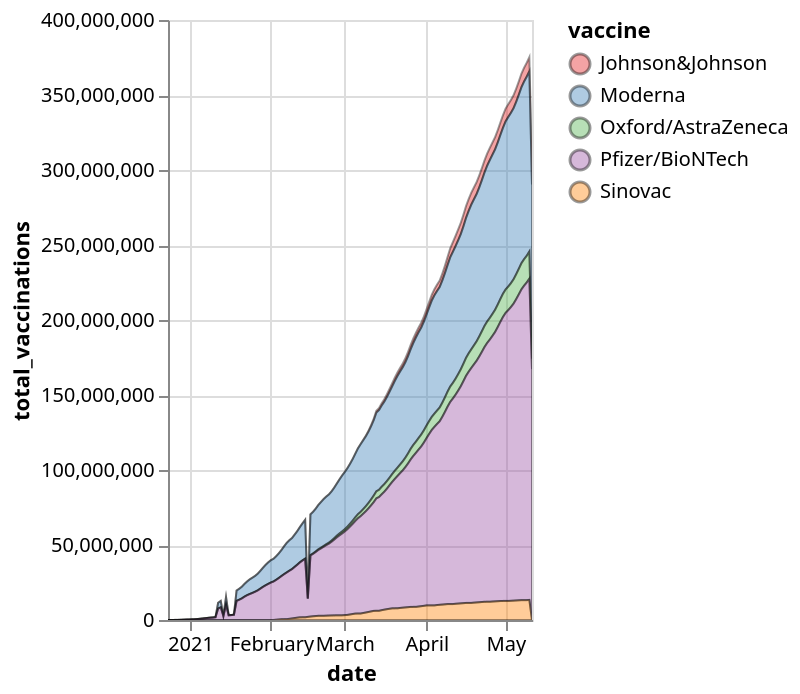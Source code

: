 {"config": {"view": {"continuousWidth": 400, "continuousHeight": 300}}, "data": {"name": "data-5a3a4e03b3c59451bc8471b438a69972"}, "mark": {"type": "area", "opacity": 0.4, "stroke": "black"}, "encoding": {"color": {"type": "nominal", "field": "vaccine", "scale": {"scheme": "set1"}}, "tooltip": {"type": "nominal", "field": "vaccine"}, "x": {"type": "temporal", "field": "date"}, "y": {"type": "quantitative", "field": "total_vaccinations"}}, "selection": {"selector003": {"type": "interval", "bind": "scales", "encodings": ["x", "y"]}}, "width": "container", "$schema": "https://vega.github.io/schema/vega-lite/v4.8.1.json", "datasets": {"data-5a3a4e03b3c59451bc8471b438a69972": [{"vaccine": "Johnson&Johnson", "date": "2020-12-27T00:00:00", "total_vaccinations": 0}, {"vaccine": "Johnson&Johnson", "date": "2020-12-28T00:00:00", "total_vaccinations": 0}, {"vaccine": "Johnson&Johnson", "date": "2020-12-29T00:00:00", "total_vaccinations": 0}, {"vaccine": "Johnson&Johnson", "date": "2020-12-30T00:00:00", "total_vaccinations": 0}, {"vaccine": "Johnson&Johnson", "date": "2020-12-31T00:00:00", "total_vaccinations": 0}, {"vaccine": "Johnson&Johnson", "date": "2021-01-01T00:00:00", "total_vaccinations": 0}, {"vaccine": "Johnson&Johnson", "date": "2021-01-02T00:00:00", "total_vaccinations": 0}, {"vaccine": "Johnson&Johnson", "date": "2021-01-03T00:00:00", "total_vaccinations": 0}, {"vaccine": "Johnson&Johnson", "date": "2021-01-04T00:00:00", "total_vaccinations": 0}, {"vaccine": "Johnson&Johnson", "date": "2021-01-05T00:00:00", "total_vaccinations": 0}, {"vaccine": "Johnson&Johnson", "date": "2021-01-06T00:00:00", "total_vaccinations": 0}, {"vaccine": "Johnson&Johnson", "date": "2021-01-07T00:00:00", "total_vaccinations": 0}, {"vaccine": "Johnson&Johnson", "date": "2021-01-08T00:00:00", "total_vaccinations": 0}, {"vaccine": "Johnson&Johnson", "date": "2021-01-09T00:00:00", "total_vaccinations": 0}, {"vaccine": "Johnson&Johnson", "date": "2021-01-10T00:00:00", "total_vaccinations": 0}, {"vaccine": "Johnson&Johnson", "date": "2021-01-11T00:00:00", "total_vaccinations": 0}, {"vaccine": "Johnson&Johnson", "date": "2021-01-12T00:00:00", "total_vaccinations": 0}, {"vaccine": "Johnson&Johnson", "date": "2021-01-13T00:00:00", "total_vaccinations": 0}, {"vaccine": "Johnson&Johnson", "date": "2021-01-14T00:00:00", "total_vaccinations": 0}, {"vaccine": "Johnson&Johnson", "date": "2021-01-15T00:00:00", "total_vaccinations": 0}, {"vaccine": "Johnson&Johnson", "date": "2021-01-16T00:00:00", "total_vaccinations": 0}, {"vaccine": "Johnson&Johnson", "date": "2021-01-17T00:00:00", "total_vaccinations": 0}, {"vaccine": "Johnson&Johnson", "date": "2021-01-18T00:00:00", "total_vaccinations": 0}, {"vaccine": "Johnson&Johnson", "date": "2021-01-19T00:00:00", "total_vaccinations": 0}, {"vaccine": "Johnson&Johnson", "date": "2021-01-20T00:00:00", "total_vaccinations": 0}, {"vaccine": "Johnson&Johnson", "date": "2021-01-21T00:00:00", "total_vaccinations": 0}, {"vaccine": "Johnson&Johnson", "date": "2021-01-22T00:00:00", "total_vaccinations": 0}, {"vaccine": "Johnson&Johnson", "date": "2021-01-23T00:00:00", "total_vaccinations": 0}, {"vaccine": "Johnson&Johnson", "date": "2021-01-24T00:00:00", "total_vaccinations": 0}, {"vaccine": "Johnson&Johnson", "date": "2021-01-25T00:00:00", "total_vaccinations": 0}, {"vaccine": "Johnson&Johnson", "date": "2021-01-26T00:00:00", "total_vaccinations": 0}, {"vaccine": "Johnson&Johnson", "date": "2021-01-27T00:00:00", "total_vaccinations": 0}, {"vaccine": "Johnson&Johnson", "date": "2021-01-28T00:00:00", "total_vaccinations": 0}, {"vaccine": "Johnson&Johnson", "date": "2021-01-29T00:00:00", "total_vaccinations": 0}, {"vaccine": "Johnson&Johnson", "date": "2021-01-30T00:00:00", "total_vaccinations": 0}, {"vaccine": "Johnson&Johnson", "date": "2021-01-31T00:00:00", "total_vaccinations": 0}, {"vaccine": "Johnson&Johnson", "date": "2021-02-01T00:00:00", "total_vaccinations": 0}, {"vaccine": "Johnson&Johnson", "date": "2021-02-02T00:00:00", "total_vaccinations": 0}, {"vaccine": "Johnson&Johnson", "date": "2021-02-03T00:00:00", "total_vaccinations": 0}, {"vaccine": "Johnson&Johnson", "date": "2021-02-04T00:00:00", "total_vaccinations": 0}, {"vaccine": "Johnson&Johnson", "date": "2021-02-05T00:00:00", "total_vaccinations": 0}, {"vaccine": "Johnson&Johnson", "date": "2021-02-06T00:00:00", "total_vaccinations": 0}, {"vaccine": "Johnson&Johnson", "date": "2021-02-07T00:00:00", "total_vaccinations": 0}, {"vaccine": "Johnson&Johnson", "date": "2021-02-08T00:00:00", "total_vaccinations": 0}, {"vaccine": "Johnson&Johnson", "date": "2021-02-09T00:00:00", "total_vaccinations": 0}, {"vaccine": "Johnson&Johnson", "date": "2021-02-10T00:00:00", "total_vaccinations": 0}, {"vaccine": "Johnson&Johnson", "date": "2021-02-11T00:00:00", "total_vaccinations": 0}, {"vaccine": "Johnson&Johnson", "date": "2021-02-12T00:00:00", "total_vaccinations": 0}, {"vaccine": "Johnson&Johnson", "date": "2021-02-13T00:00:00", "total_vaccinations": 0}, {"vaccine": "Johnson&Johnson", "date": "2021-02-14T00:00:00", "total_vaccinations": 0}, {"vaccine": "Johnson&Johnson", "date": "2021-02-15T00:00:00", "total_vaccinations": 0}, {"vaccine": "Johnson&Johnson", "date": "2021-02-16T00:00:00", "total_vaccinations": 0}, {"vaccine": "Johnson&Johnson", "date": "2021-02-17T00:00:00", "total_vaccinations": 0}, {"vaccine": "Johnson&Johnson", "date": "2021-02-18T00:00:00", "total_vaccinations": 0}, {"vaccine": "Johnson&Johnson", "date": "2021-02-19T00:00:00", "total_vaccinations": 0}, {"vaccine": "Johnson&Johnson", "date": "2021-02-20T00:00:00", "total_vaccinations": 0}, {"vaccine": "Johnson&Johnson", "date": "2021-02-21T00:00:00", "total_vaccinations": 0}, {"vaccine": "Johnson&Johnson", "date": "2021-02-22T00:00:00", "total_vaccinations": 0}, {"vaccine": "Johnson&Johnson", "date": "2021-02-23T00:00:00", "total_vaccinations": 0}, {"vaccine": "Johnson&Johnson", "date": "2021-02-24T00:00:00", "total_vaccinations": 0}, {"vaccine": "Johnson&Johnson", "date": "2021-02-25T00:00:00", "total_vaccinations": 0}, {"vaccine": "Johnson&Johnson", "date": "2021-02-26T00:00:00", "total_vaccinations": 0}, {"vaccine": "Johnson&Johnson", "date": "2021-02-27T00:00:00", "total_vaccinations": 0}, {"vaccine": "Johnson&Johnson", "date": "2021-02-28T00:00:00", "total_vaccinations": 0}, {"vaccine": "Johnson&Johnson", "date": "2021-03-01T00:00:00", "total_vaccinations": 0}, {"vaccine": "Johnson&Johnson", "date": "2021-03-02T00:00:00", "total_vaccinations": 0}, {"vaccine": "Johnson&Johnson", "date": "2021-03-03T00:00:00", "total_vaccinations": 0}, {"vaccine": "Johnson&Johnson", "date": "2021-03-04T00:00:00", "total_vaccinations": 0}, {"vaccine": "Johnson&Johnson", "date": "2021-03-05T00:00:00", "total_vaccinations": 0}, {"vaccine": "Johnson&Johnson", "date": "2021-03-06T00:00:00", "total_vaccinations": 0}, {"vaccine": "Johnson&Johnson", "date": "2021-03-07T00:00:00", "total_vaccinations": 0}, {"vaccine": "Johnson&Johnson", "date": "2021-03-08T00:00:00", "total_vaccinations": 208590}, {"vaccine": "Johnson&Johnson", "date": "2021-03-09T00:00:00", "total_vaccinations": 308181}, {"vaccine": "Johnson&Johnson", "date": "2021-03-10T00:00:00", "total_vaccinations": 458911}, {"vaccine": "Johnson&Johnson", "date": "2021-03-11T00:00:00", "total_vaccinations": 638469}, {"vaccine": "Johnson&Johnson", "date": "2021-03-12T00:00:00", "total_vaccinations": 873726}, {"vaccine": "Johnson&Johnson", "date": "2021-03-13T00:00:00", "total_vaccinations": 1189207}, {"vaccine": "Johnson&Johnson", "date": "2021-03-14T00:00:00", "total_vaccinations": 1273958}, {"vaccine": "Johnson&Johnson", "date": "2021-03-15T00:00:00", "total_vaccinations": 1428465}, {"vaccine": "Johnson&Johnson", "date": "2021-03-16T00:00:00", "total_vaccinations": 1569675}, {"vaccine": "Johnson&Johnson", "date": "2021-03-17T00:00:00", "total_vaccinations": 1766131}, {"vaccine": "Johnson&Johnson", "date": "2021-03-18T00:00:00", "total_vaccinations": 1911052}, {"vaccine": "Johnson&Johnson", "date": "2021-03-19T00:00:00", "total_vaccinations": 2025349}, {"vaccine": "Johnson&Johnson", "date": "2021-03-20T00:00:00", "total_vaccinations": 2163681}, {"vaccine": "Johnson&Johnson", "date": "2021-03-21T00:00:00", "total_vaccinations": 2298614}, {"vaccine": "Johnson&Johnson", "date": "2021-03-22T00:00:00", "total_vaccinations": 2406337}, {"vaccine": "Johnson&Johnson", "date": "2021-03-23T00:00:00", "total_vaccinations": 2489153}, {"vaccine": "Johnson&Johnson", "date": "2021-03-24T00:00:00", "total_vaccinations": 2622182}, {"vaccine": "Johnson&Johnson", "date": "2021-03-25T00:00:00", "total_vaccinations": 2734367}, {"vaccine": "Johnson&Johnson", "date": "2021-03-26T00:00:00", "total_vaccinations": 2863246}, {"vaccine": "Johnson&Johnson", "date": "2021-03-27T00:00:00", "total_vaccinations": 2982453}, {"vaccine": "Johnson&Johnson", "date": "2021-03-28T00:00:00", "total_vaccinations": 3090712}, {"vaccine": "Johnson&Johnson", "date": "2021-03-29T00:00:00", "total_vaccinations": 3155418}, {"vaccine": "Johnson&Johnson", "date": "2021-03-30T00:00:00", "total_vaccinations": 3215657}, {"vaccine": "Johnson&Johnson", "date": "2021-03-31T00:00:00", "total_vaccinations": 3307113}, {"vaccine": "Johnson&Johnson", "date": "2021-04-01T00:00:00", "total_vaccinations": 3429880}, {"vaccine": "Johnson&Johnson", "date": "2021-04-02T00:00:00", "total_vaccinations": 3617377}, {"vaccine": "Johnson&Johnson", "date": "2021-04-03T00:00:00", "total_vaccinations": 3840648}, {"vaccine": "Johnson&Johnson", "date": "2021-04-04T00:00:00", "total_vaccinations": 4054089}, {"vaccine": "Johnson&Johnson", "date": "2021-04-05T00:00:00", "total_vaccinations": 4204015}, {"vaccine": "Johnson&Johnson", "date": "2021-04-06T00:00:00", "total_vaccinations": 4299907}, {"vaccine": "Johnson&Johnson", "date": "2021-04-07T00:00:00", "total_vaccinations": 4544552}, {"vaccine": "Johnson&Johnson", "date": "2021-04-08T00:00:00", "total_vaccinations": 4917225}, {"vaccine": "Johnson&Johnson", "date": "2021-04-09T00:00:00", "total_vaccinations": 5382365}, {"vaccine": "Johnson&Johnson", "date": "2021-04-10T00:00:00", "total_vaccinations": 5972101}, {"vaccine": "Johnson&Johnson", "date": "2021-04-11T00:00:00", "total_vaccinations": 6453740}, {"vaccine": "Johnson&Johnson", "date": "2021-04-12T00:00:00", "total_vaccinations": 6859877}, {"vaccine": "Johnson&Johnson", "date": "2021-04-13T00:00:00", "total_vaccinations": 7233726}, {"vaccine": "Johnson&Johnson", "date": "2021-04-14T00:00:00", "total_vaccinations": 7517678}, {"vaccine": "Johnson&Johnson", "date": "2021-04-15T00:00:00", "total_vaccinations": 7736781}, {"vaccine": "Johnson&Johnson", "date": "2021-04-16T00:00:00", "total_vaccinations": 7848027}, {"vaccine": "Johnson&Johnson", "date": "2021-04-17T00:00:00", "total_vaccinations": 7902746}, {"vaccine": "Johnson&Johnson", "date": "2021-04-18T00:00:00", "total_vaccinations": 7935549}, {"vaccine": "Johnson&Johnson", "date": "2021-04-19T00:00:00", "total_vaccinations": 7949021}, {"vaccine": "Johnson&Johnson", "date": "2021-04-20T00:00:00", "total_vaccinations": 7961251}, {"vaccine": "Johnson&Johnson", "date": "2021-04-21T00:00:00", "total_vaccinations": 7993255}, {"vaccine": "Johnson&Johnson", "date": "2021-04-22T00:00:00", "total_vaccinations": 8018689}, {"vaccine": "Johnson&Johnson", "date": "2021-04-23T00:00:00", "total_vaccinations": 8042295}, {"vaccine": "Johnson&Johnson", "date": "2021-04-24T00:00:00", "total_vaccinations": 8064402}, {"vaccine": "Johnson&Johnson", "date": "2021-04-25T00:00:00", "total_vaccinations": 8094897}, {"vaccine": "Johnson&Johnson", "date": "2021-04-26T00:00:00", "total_vaccinations": 8115052}, {"vaccine": "Johnson&Johnson", "date": "2021-04-27T00:00:00", "total_vaccinations": 8143879}, {"vaccine": "Johnson&Johnson", "date": "2021-04-28T00:00:00", "total_vaccinations": 8191048}, {"vaccine": "Johnson&Johnson", "date": "2021-04-29T00:00:00", "total_vaccinations": 8261316}, {"vaccine": "Johnson&Johnson", "date": "2021-04-30T00:00:00", "total_vaccinations": 8361924}, {"vaccine": "Johnson&Johnson", "date": "2021-05-01T00:00:00", "total_vaccinations": 8471347}, {"vaccine": "Johnson&Johnson", "date": "2021-05-02T00:00:00", "total_vaccinations": 8541209}, {"vaccine": "Johnson&Johnson", "date": "2021-05-03T00:00:00", "total_vaccinations": 8594376}, {"vaccine": "Johnson&Johnson", "date": "2021-05-04T00:00:00", "total_vaccinations": 8658246}, {"vaccine": "Johnson&Johnson", "date": "2021-05-05T00:00:00", "total_vaccinations": 8757306}, {"vaccine": "Johnson&Johnson", "date": "2021-05-06T00:00:00", "total_vaccinations": 8898294}, {"vaccine": "Johnson&Johnson", "date": "2021-05-07T00:00:00", "total_vaccinations": 9047954}, {"vaccine": "Johnson&Johnson", "date": "2021-05-08T00:00:00", "total_vaccinations": 9171381}, {"vaccine": "Johnson&Johnson", "date": "2021-05-09T00:00:00", "total_vaccinations": 9270247}, {"vaccine": "Johnson&Johnson", "date": "2021-05-10T00:00:00", "total_vaccinations": 9396733}, {"vaccine": "Johnson&Johnson", "date": "2021-05-11T00:00:00", "total_vaccinations": 9417333}, {"vaccine": "Moderna", "date": "2020-12-27T00:00:00", "total_vaccinations": 1}, {"vaccine": "Moderna", "date": "2020-12-28T00:00:00", "total_vaccinations": 1}, {"vaccine": "Moderna", "date": "2020-12-29T00:00:00", "total_vaccinations": 1}, {"vaccine": "Moderna", "date": "2020-12-30T00:00:00", "total_vaccinations": 1}, {"vaccine": "Moderna", "date": "2020-12-31T00:00:00", "total_vaccinations": 1}, {"vaccine": "Moderna", "date": "2021-01-01T00:00:00", "total_vaccinations": 1}, {"vaccine": "Moderna", "date": "2021-01-02T00:00:00", "total_vaccinations": 1}, {"vaccine": "Moderna", "date": "2021-01-03T00:00:00", "total_vaccinations": 1}, {"vaccine": "Moderna", "date": "2021-01-04T00:00:00", "total_vaccinations": 1}, {"vaccine": "Moderna", "date": "2021-01-05T00:00:00", "total_vaccinations": 2}, {"vaccine": "Moderna", "date": "2021-01-06T00:00:00", "total_vaccinations": 8}, {"vaccine": "Moderna", "date": "2021-01-07T00:00:00", "total_vaccinations": 12}, {"vaccine": "Moderna", "date": "2021-01-08T00:00:00", "total_vaccinations": 62}, {"vaccine": "Moderna", "date": "2021-01-09T00:00:00", "total_vaccinations": 60}, {"vaccine": "Moderna", "date": "2021-01-10T00:00:00", "total_vaccinations": 60}, {"vaccine": "Moderna", "date": "2021-01-11T00:00:00", "total_vaccinations": 61}, {"vaccine": "Moderna", "date": "2021-01-12T00:00:00", "total_vaccinations": 3835925}, {"vaccine": "Moderna", "date": "2021-01-13T00:00:00", "total_vaccinations": 4251455}, {"vaccine": "Moderna", "date": "2021-01-14T00:00:00", "total_vaccinations": 8809}, {"vaccine": "Moderna", "date": "2021-01-15T00:00:00", "total_vaccinations": 5140326}, {"vaccine": "Moderna", "date": "2021-01-16T00:00:00", "total_vaccinations": 20889}, {"vaccine": "Moderna", "date": "2021-01-17T00:00:00", "total_vaccinations": 21637}, {"vaccine": "Moderna", "date": "2021-01-18T00:00:00", "total_vaccinations": 31593}, {"vaccine": "Moderna", "date": "2021-01-19T00:00:00", "total_vaccinations": 6871527}, {"vaccine": "Moderna", "date": "2021-01-20T00:00:00", "total_vaccinations": 7295473}, {"vaccine": "Moderna", "date": "2021-01-21T00:00:00", "total_vaccinations": 7790834}, {"vaccine": "Moderna", "date": "2021-01-22T00:00:00", "total_vaccinations": 8484069}, {"vaccine": "Moderna", "date": "2021-01-23T00:00:00", "total_vaccinations": 9139244}, {"vaccine": "Moderna", "date": "2021-01-24T00:00:00", "total_vaccinations": 9768872}, {"vaccine": "Moderna", "date": "2021-01-25T00:00:00", "total_vaccinations": 10169957}, {"vaccine": "Moderna", "date": "2021-01-26T00:00:00", "total_vaccinations": 10524546}, {"vaccine": "Moderna", "date": "2021-01-27T00:00:00", "total_vaccinations": 11100162}, {"vaccine": "Moderna", "date": "2021-01-28T00:00:00", "total_vaccinations": 11841765}, {"vaccine": "Moderna", "date": "2021-01-29T00:00:00", "total_vaccinations": 12730019}, {"vaccine": "Moderna", "date": "2021-01-30T00:00:00", "total_vaccinations": 13611947}, {"vaccine": "Moderna", "date": "2021-01-31T00:00:00", "total_vaccinations": 14351382}, {"vaccine": "Moderna", "date": "2021-02-01T00:00:00", "total_vaccinations": 14875448}, {"vaccine": "Moderna", "date": "2021-02-02T00:00:00", "total_vaccinations": 15135664}, {"vaccine": "Moderna", "date": "2021-02-03T00:00:00", "total_vaccinations": 15710682}, {"vaccine": "Moderna", "date": "2021-02-04T00:00:00", "total_vaccinations": 16424054}, {"vaccine": "Moderna", "date": "2021-02-05T00:00:00", "total_vaccinations": 17321692}, {"vaccine": "Moderna", "date": "2021-02-06T00:00:00", "total_vaccinations": 18537769}, {"vaccine": "Moderna", "date": "2021-02-07T00:00:00", "total_vaccinations": 19697574}, {"vaccine": "Moderna", "date": "2021-02-08T00:00:00", "total_vaccinations": 20299998}, {"vaccine": "Moderna", "date": "2021-02-09T00:00:00", "total_vaccinations": 20672840}, {"vaccine": "Moderna", "date": "2021-02-10T00:00:00", "total_vaccinations": 21468408}, {"vaccine": "Moderna", "date": "2021-02-11T00:00:00", "total_vaccinations": 22345024}, {"vaccine": "Moderna", "date": "2021-02-12T00:00:00", "total_vaccinations": 23449582}, {"vaccine": "Moderna", "date": "2021-02-13T00:00:00", "total_vaccinations": 24649781}, {"vaccine": "Moderna", "date": "2021-02-14T00:00:00", "total_vaccinations": 25865012}, {"vaccine": "Moderna", "date": "2021-02-15T00:00:00", "total_vaccinations": 381261}, {"vaccine": "Moderna", "date": "2021-02-16T00:00:00", "total_vaccinations": 27146766}, {"vaccine": "Moderna", "date": "2021-02-17T00:00:00", "total_vaccinations": 27729605}, {"vaccine": "Moderna", "date": "2021-02-18T00:00:00", "total_vaccinations": 28517106}, {"vaccine": "Moderna", "date": "2021-02-19T00:00:00", "total_vaccinations": 29547397}, {"vaccine": "Moderna", "date": "2021-02-20T00:00:00", "total_vaccinations": 30427057}, {"vaccine": "Moderna", "date": "2021-02-21T00:00:00", "total_vaccinations": 31270685}, {"vaccine": "Moderna", "date": "2021-02-22T00:00:00", "total_vaccinations": 31763632}, {"vaccine": "Moderna", "date": "2021-02-23T00:00:00", "total_vaccinations": 32142206}, {"vaccine": "Moderna", "date": "2021-02-24T00:00:00", "total_vaccinations": 32791282}, {"vaccine": "Moderna", "date": "2021-02-25T00:00:00", "total_vaccinations": 33687284}, {"vaccine": "Moderna", "date": "2021-02-26T00:00:00", "total_vaccinations": 34753450}, {"vaccine": "Moderna", "date": "2021-02-27T00:00:00", "total_vaccinations": 36009149}, {"vaccine": "Moderna", "date": "2021-02-28T00:00:00", "total_vaccinations": 37287806}, {"vaccine": "Moderna", "date": "2021-03-01T00:00:00", "total_vaccinations": 38146323}, {"vaccine": "Moderna", "date": "2021-03-02T00:00:00", "total_vaccinations": 38976843}, {"vaccine": "Moderna", "date": "2021-03-03T00:00:00", "total_vaccinations": 39946468}, {"vaccine": "Moderna", "date": "2021-03-04T00:00:00", "total_vaccinations": 41083007}, {"vaccine": "Moderna", "date": "2021-03-05T00:00:00", "total_vaccinations": 42379561}, {"vaccine": "Moderna", "date": "2021-03-06T00:00:00", "total_vaccinations": 43887050}, {"vaccine": "Moderna", "date": "2021-03-07T00:00:00", "total_vaccinations": 45123046}, {"vaccine": "Moderna", "date": "2021-03-08T00:00:00", "total_vaccinations": 45916218}, {"vaccine": "Moderna", "date": "2021-03-09T00:00:00", "total_vaccinations": 46667837}, {"vaccine": "Moderna", "date": "2021-03-10T00:00:00", "total_vaccinations": 47615691}, {"vaccine": "Moderna", "date": "2021-03-11T00:00:00", "total_vaccinations": 48865184}, {"vaccine": "Moderna", "date": "2021-03-12T00:00:00", "total_vaccinations": 50353853}, {"vaccine": "Moderna", "date": "2021-03-13T00:00:00", "total_vaccinations": 52514614}, {"vaccine": "Moderna", "date": "2021-03-14T00:00:00", "total_vaccinations": 53186327}, {"vaccine": "Moderna", "date": "2021-03-15T00:00:00", "total_vaccinations": 54178122}, {"vaccine": "Moderna", "date": "2021-03-16T00:00:00", "total_vaccinations": 55008134}, {"vaccine": "Moderna", "date": "2021-03-17T00:00:00", "total_vaccinations": 56074741}, {"vaccine": "Moderna", "date": "2021-03-18T00:00:00", "total_vaccinations": 57315995}, {"vaccine": "Moderna", "date": "2021-03-19T00:00:00", "total_vaccinations": 58519221}, {"vaccine": "Moderna", "date": "2021-03-20T00:00:00", "total_vaccinations": 59933060}, {"vaccine": "Moderna", "date": "2021-03-21T00:00:00", "total_vaccinations": 61188179}, {"vaccine": "Moderna", "date": "2021-03-22T00:00:00", "total_vaccinations": 62024721}, {"vaccine": "Moderna", "date": "2021-03-23T00:00:00", "total_vaccinations": 62734577}, {"vaccine": "Moderna", "date": "2021-03-24T00:00:00", "total_vaccinations": 63630274}, {"vaccine": "Moderna", "date": "2021-03-25T00:00:00", "total_vaccinations": 64876472}, {"vaccine": "Moderna", "date": "2021-03-26T00:00:00", "total_vaccinations": 66408724}, {"vaccine": "Moderna", "date": "2021-03-27T00:00:00", "total_vaccinations": 67985913}, {"vaccine": "Moderna", "date": "2021-03-28T00:00:00", "total_vaccinations": 69458695}, {"vaccine": "Moderna", "date": "2021-03-29T00:00:00", "total_vaccinations": 70489801}, {"vaccine": "Moderna", "date": "2021-03-30T00:00:00", "total_vaccinations": 71269772}, {"vaccine": "Moderna", "date": "2021-03-31T00:00:00", "total_vaccinations": 72456072}, {"vaccine": "Moderna", "date": "2021-04-01T00:00:00", "total_vaccinations": 73987177}, {"vaccine": "Moderna", "date": "2021-04-02T00:00:00", "total_vaccinations": 75743595}, {"vaccine": "Moderna", "date": "2021-04-03T00:00:00", "total_vaccinations": 77539625}, {"vaccine": "Moderna", "date": "2021-04-04T00:00:00", "total_vaccinations": 78904054}, {"vaccine": "Moderna", "date": "2021-04-05T00:00:00", "total_vaccinations": 79712741}, {"vaccine": "Moderna", "date": "2021-04-06T00:00:00", "total_vaccinations": 80330943}, {"vaccine": "Moderna", "date": "2021-04-07T00:00:00", "total_vaccinations": 81481309}, {"vaccine": "Moderna", "date": "2021-04-08T00:00:00", "total_vaccinations": 82846387}, {"vaccine": "Moderna", "date": "2021-04-09T00:00:00", "total_vaccinations": 84367735}, {"vaccine": "Moderna", "date": "2021-04-10T00:00:00", "total_vaccinations": 86147291}, {"vaccine": "Moderna", "date": "2021-04-11T00:00:00", "total_vaccinations": 87398444}, {"vaccine": "Moderna", "date": "2021-04-12T00:00:00", "total_vaccinations": 88375194}, {"vaccine": "Moderna", "date": "2021-04-13T00:00:00", "total_vaccinations": 89226830}, {"vaccine": "Moderna", "date": "2021-04-14T00:00:00", "total_vaccinations": 90128018}, {"vaccine": "Moderna", "date": "2021-04-15T00:00:00", "total_vaccinations": 91570699}, {"vaccine": "Moderna", "date": "2021-04-16T00:00:00", "total_vaccinations": 93343307}, {"vaccine": "Moderna", "date": "2021-04-17T00:00:00", "total_vaccinations": 94953853}, {"vaccine": "Moderna", "date": "2021-04-18T00:00:00", "total_vaccinations": 96473506}, {"vaccine": "Moderna", "date": "2021-04-19T00:00:00", "total_vaccinations": 97392522}, {"vaccine": "Moderna", "date": "2021-04-20T00:00:00", "total_vaccinations": 98187291}, {"vaccine": "Moderna", "date": "2021-04-21T00:00:00", "total_vaccinations": 99337503}, {"vaccine": "Moderna", "date": "2021-04-22T00:00:00", "total_vaccinations": 100714954}, {"vaccine": "Moderna", "date": "2021-04-23T00:00:00", "total_vaccinations": 102298670}, {"vaccine": "Moderna", "date": "2021-04-24T00:00:00", "total_vaccinations": 103869391}, {"vaccine": "Moderna", "date": "2021-04-25T00:00:00", "total_vaccinations": 105217609}, {"vaccine": "Moderna", "date": "2021-04-26T00:00:00", "total_vaccinations": 106145611}, {"vaccine": "Moderna", "date": "2021-04-27T00:00:00", "total_vaccinations": 106945348}, {"vaccine": "Moderna", "date": "2021-04-28T00:00:00", "total_vaccinations": 108019914}, {"vaccine": "Moderna", "date": "2021-04-29T00:00:00", "total_vaccinations": 109329001}, {"vaccine": "Moderna", "date": "2021-04-30T00:00:00", "total_vaccinations": 110644115}, {"vaccine": "Moderna", "date": "2021-05-01T00:00:00", "total_vaccinations": 112093034}, {"vaccine": "Moderna", "date": "2021-05-02T00:00:00", "total_vaccinations": 113013406}, {"vaccine": "Moderna", "date": "2021-05-03T00:00:00", "total_vaccinations": 113548194}, {"vaccine": "Moderna", "date": "2021-05-04T00:00:00", "total_vaccinations": 114053595}, {"vaccine": "Moderna", "date": "2021-05-05T00:00:00", "total_vaccinations": 114910805}, {"vaccine": "Moderna", "date": "2021-05-06T00:00:00", "total_vaccinations": 116019865}, {"vaccine": "Moderna", "date": "2021-05-07T00:00:00", "total_vaccinations": 117307460}, {"vaccine": "Moderna", "date": "2021-05-08T00:00:00", "total_vaccinations": 118444036}, {"vaccine": "Moderna", "date": "2021-05-09T00:00:00", "total_vaccinations": 119396848}, {"vaccine": "Moderna", "date": "2021-05-10T00:00:00", "total_vaccinations": 120177789}, {"vaccine": "Moderna", "date": "2021-05-11T00:00:00", "total_vaccinations": 116118995}, {"vaccine": "Oxford/AstraZeneca", "date": "2020-12-27T00:00:00", "total_vaccinations": 0}, {"vaccine": "Oxford/AstraZeneca", "date": "2020-12-28T00:00:00", "total_vaccinations": 0}, {"vaccine": "Oxford/AstraZeneca", "date": "2020-12-29T00:00:00", "total_vaccinations": 0}, {"vaccine": "Oxford/AstraZeneca", "date": "2020-12-30T00:00:00", "total_vaccinations": 0}, {"vaccine": "Oxford/AstraZeneca", "date": "2020-12-31T00:00:00", "total_vaccinations": 0}, {"vaccine": "Oxford/AstraZeneca", "date": "2021-01-01T00:00:00", "total_vaccinations": 1}, {"vaccine": "Oxford/AstraZeneca", "date": "2021-01-02T00:00:00", "total_vaccinations": 1}, {"vaccine": "Oxford/AstraZeneca", "date": "2021-01-03T00:00:00", "total_vaccinations": 1}, {"vaccine": "Oxford/AstraZeneca", "date": "2021-01-04T00:00:00", "total_vaccinations": 1}, {"vaccine": "Oxford/AstraZeneca", "date": "2021-01-05T00:00:00", "total_vaccinations": 1}, {"vaccine": "Oxford/AstraZeneca", "date": "2021-01-06T00:00:00", "total_vaccinations": 3}, {"vaccine": "Oxford/AstraZeneca", "date": "2021-01-07T00:00:00", "total_vaccinations": 3}, {"vaccine": "Oxford/AstraZeneca", "date": "2021-01-08T00:00:00", "total_vaccinations": 3}, {"vaccine": "Oxford/AstraZeneca", "date": "2021-01-09T00:00:00", "total_vaccinations": 3}, {"vaccine": "Oxford/AstraZeneca", "date": "2021-01-10T00:00:00", "total_vaccinations": 3}, {"vaccine": "Oxford/AstraZeneca", "date": "2021-01-11T00:00:00", "total_vaccinations": 3}, {"vaccine": "Oxford/AstraZeneca", "date": "2021-01-12T00:00:00", "total_vaccinations": 4}, {"vaccine": "Oxford/AstraZeneca", "date": "2021-01-13T00:00:00", "total_vaccinations": 4}, {"vaccine": "Oxford/AstraZeneca", "date": "2021-01-14T00:00:00", "total_vaccinations": 4}, {"vaccine": "Oxford/AstraZeneca", "date": "2021-01-15T00:00:00", "total_vaccinations": 23}, {"vaccine": "Oxford/AstraZeneca", "date": "2021-01-16T00:00:00", "total_vaccinations": 23}, {"vaccine": "Oxford/AstraZeneca", "date": "2021-01-17T00:00:00", "total_vaccinations": 24}, {"vaccine": "Oxford/AstraZeneca", "date": "2021-01-18T00:00:00", "total_vaccinations": 25}, {"vaccine": "Oxford/AstraZeneca", "date": "2021-01-19T00:00:00", "total_vaccinations": 74}, {"vaccine": "Oxford/AstraZeneca", "date": "2021-01-20T00:00:00", "total_vaccinations": 78}, {"vaccine": "Oxford/AstraZeneca", "date": "2021-01-21T00:00:00", "total_vaccinations": 79}, {"vaccine": "Oxford/AstraZeneca", "date": "2021-01-22T00:00:00", "total_vaccinations": 94}, {"vaccine": "Oxford/AstraZeneca", "date": "2021-01-23T00:00:00", "total_vaccinations": 92}, {"vaccine": "Oxford/AstraZeneca", "date": "2021-01-24T00:00:00", "total_vaccinations": 96}, {"vaccine": "Oxford/AstraZeneca", "date": "2021-01-25T00:00:00", "total_vaccinations": 99}, {"vaccine": "Oxford/AstraZeneca", "date": "2021-01-26T00:00:00", "total_vaccinations": 105}, {"vaccine": "Oxford/AstraZeneca", "date": "2021-01-27T00:00:00", "total_vaccinations": 113}, {"vaccine": "Oxford/AstraZeneca", "date": "2021-01-28T00:00:00", "total_vaccinations": 116}, {"vaccine": "Oxford/AstraZeneca", "date": "2021-01-29T00:00:00", "total_vaccinations": 135}, {"vaccine": "Oxford/AstraZeneca", "date": "2021-01-30T00:00:00", "total_vaccinations": 140}, {"vaccine": "Oxford/AstraZeneca", "date": "2021-01-31T00:00:00", "total_vaccinations": 142}, {"vaccine": "Oxford/AstraZeneca", "date": "2021-02-01T00:00:00", "total_vaccinations": 200}, {"vaccine": "Oxford/AstraZeneca", "date": "2021-02-02T00:00:00", "total_vaccinations": 227}, {"vaccine": "Oxford/AstraZeneca", "date": "2021-02-03T00:00:00", "total_vaccinations": 231}, {"vaccine": "Oxford/AstraZeneca", "date": "2021-02-04T00:00:00", "total_vaccinations": 239}, {"vaccine": "Oxford/AstraZeneca", "date": "2021-02-05T00:00:00", "total_vaccinations": 265}, {"vaccine": "Oxford/AstraZeneca", "date": "2021-02-06T00:00:00", "total_vaccinations": 541}, {"vaccine": "Oxford/AstraZeneca", "date": "2021-02-07T00:00:00", "total_vaccinations": 1910}, {"vaccine": "Oxford/AstraZeneca", "date": "2021-02-08T00:00:00", "total_vaccinations": 4561}, {"vaccine": "Oxford/AstraZeneca", "date": "2021-02-09T00:00:00", "total_vaccinations": 11585}, {"vaccine": "Oxford/AstraZeneca", "date": "2021-02-10T00:00:00", "total_vaccinations": 30949}, {"vaccine": "Oxford/AstraZeneca", "date": "2021-02-11T00:00:00", "total_vaccinations": 67594}, {"vaccine": "Oxford/AstraZeneca", "date": "2021-02-12T00:00:00", "total_vaccinations": 103208}, {"vaccine": "Oxford/AstraZeneca", "date": "2021-02-13T00:00:00", "total_vaccinations": 125776}, {"vaccine": "Oxford/AstraZeneca", "date": "2021-02-14T00:00:00", "total_vaccinations": 141170}, {"vaccine": "Oxford/AstraZeneca", "date": "2021-02-15T00:00:00", "total_vaccinations": 182942}, {"vaccine": "Oxford/AstraZeneca", "date": "2021-02-16T00:00:00", "total_vaccinations": 237005}, {"vaccine": "Oxford/AstraZeneca", "date": "2021-02-17T00:00:00", "total_vaccinations": 294164}, {"vaccine": "Oxford/AstraZeneca", "date": "2021-02-18T00:00:00", "total_vaccinations": 363186}, {"vaccine": "Oxford/AstraZeneca", "date": "2021-02-19T00:00:00", "total_vaccinations": 438014}, {"vaccine": "Oxford/AstraZeneca", "date": "2021-02-20T00:00:00", "total_vaccinations": 492909}, {"vaccine": "Oxford/AstraZeneca", "date": "2021-02-21T00:00:00", "total_vaccinations": 528703}, {"vaccine": "Oxford/AstraZeneca", "date": "2021-02-22T00:00:00", "total_vaccinations": 600966}, {"vaccine": "Oxford/AstraZeneca", "date": "2021-02-23T00:00:00", "total_vaccinations": 680856}, {"vaccine": "Oxford/AstraZeneca", "date": "2021-02-24T00:00:00", "total_vaccinations": 777220}, {"vaccine": "Oxford/AstraZeneca", "date": "2021-02-25T00:00:00", "total_vaccinations": 926620}, {"vaccine": "Oxford/AstraZeneca", "date": "2021-02-26T00:00:00", "total_vaccinations": 1111402}, {"vaccine": "Oxford/AstraZeneca", "date": "2021-02-27T00:00:00", "total_vaccinations": 1253022}, {"vaccine": "Oxford/AstraZeneca", "date": "2021-02-28T00:00:00", "total_vaccinations": 1332611}, {"vaccine": "Oxford/AstraZeneca", "date": "2021-03-01T00:00:00", "total_vaccinations": 1466955}, {"vaccine": "Oxford/AstraZeneca", "date": "2021-03-02T00:00:00", "total_vaccinations": 1651013}, {"vaccine": "Oxford/AstraZeneca", "date": "2021-03-03T00:00:00", "total_vaccinations": 1852155}, {"vaccine": "Oxford/AstraZeneca", "date": "2021-03-04T00:00:00", "total_vaccinations": 2102907}, {"vaccine": "Oxford/AstraZeneca", "date": "2021-03-05T00:00:00", "total_vaccinations": 2417241}, {"vaccine": "Oxford/AstraZeneca", "date": "2021-03-06T00:00:00", "total_vaccinations": 2692569}, {"vaccine": "Oxford/AstraZeneca", "date": "2021-03-07T00:00:00", "total_vaccinations": 2853865}, {"vaccine": "Oxford/AstraZeneca", "date": "2021-03-08T00:00:00", "total_vaccinations": 3066981}, {"vaccine": "Oxford/AstraZeneca", "date": "2021-03-09T00:00:00", "total_vaccinations": 3323539}, {"vaccine": "Oxford/AstraZeneca", "date": "2021-03-10T00:00:00", "total_vaccinations": 3605763}, {"vaccine": "Oxford/AstraZeneca", "date": "2021-03-11T00:00:00", "total_vaccinations": 3938852}, {"vaccine": "Oxford/AstraZeneca", "date": "2021-03-12T00:00:00", "total_vaccinations": 4370126}, {"vaccine": "Oxford/AstraZeneca", "date": "2021-03-13T00:00:00", "total_vaccinations": 4697417}, {"vaccine": "Oxford/AstraZeneca", "date": "2021-03-14T00:00:00", "total_vaccinations": 4834162}, {"vaccine": "Oxford/AstraZeneca", "date": "2021-03-15T00:00:00", "total_vaccinations": 5040284}, {"vaccine": "Oxford/AstraZeneca", "date": "2021-03-16T00:00:00", "total_vaccinations": 5062405}, {"vaccine": "Oxford/AstraZeneca", "date": "2021-03-17T00:00:00", "total_vaccinations": 5080202}, {"vaccine": "Oxford/AstraZeneca", "date": "2021-03-18T00:00:00", "total_vaccinations": 5042424}, {"vaccine": "Oxford/AstraZeneca", "date": "2021-03-19T00:00:00", "total_vaccinations": 5241175}, {"vaccine": "Oxford/AstraZeneca", "date": "2021-03-20T00:00:00", "total_vaccinations": 5433818}, {"vaccine": "Oxford/AstraZeneca", "date": "2021-03-21T00:00:00", "total_vaccinations": 5543832}, {"vaccine": "Oxford/AstraZeneca", "date": "2021-03-22T00:00:00", "total_vaccinations": 5742697}, {"vaccine": "Oxford/AstraZeneca", "date": "2021-03-23T00:00:00", "total_vaccinations": 6021877}, {"vaccine": "Oxford/AstraZeneca", "date": "2021-03-24T00:00:00", "total_vaccinations": 6312433}, {"vaccine": "Oxford/AstraZeneca", "date": "2021-03-25T00:00:00", "total_vaccinations": 6681938}, {"vaccine": "Oxford/AstraZeneca", "date": "2021-03-26T00:00:00", "total_vaccinations": 7085565}, {"vaccine": "Oxford/AstraZeneca", "date": "2021-03-27T00:00:00", "total_vaccinations": 7339228}, {"vaccine": "Oxford/AstraZeneca", "date": "2021-03-28T00:00:00", "total_vaccinations": 7469522}, {"vaccine": "Oxford/AstraZeneca", "date": "2021-03-29T00:00:00", "total_vaccinations": 7705432}, {"vaccine": "Oxford/AstraZeneca", "date": "2021-03-30T00:00:00", "total_vaccinations": 7974315}, {"vaccine": "Oxford/AstraZeneca", "date": "2021-03-31T00:00:00", "total_vaccinations": 8175323}, {"vaccine": "Oxford/AstraZeneca", "date": "2021-04-01T00:00:00", "total_vaccinations": 8383749}, {"vaccine": "Oxford/AstraZeneca", "date": "2021-04-02T00:00:00", "total_vaccinations": 8578749}, {"vaccine": "Oxford/AstraZeneca", "date": "2021-04-03T00:00:00", "total_vaccinations": 8718875}, {"vaccine": "Oxford/AstraZeneca", "date": "2021-04-04T00:00:00", "total_vaccinations": 8818218}, {"vaccine": "Oxford/AstraZeneca", "date": "2021-04-05T00:00:00", "total_vaccinations": 8955145}, {"vaccine": "Oxford/AstraZeneca", "date": "2021-04-06T00:00:00", "total_vaccinations": 9175541}, {"vaccine": "Oxford/AstraZeneca", "date": "2021-04-07T00:00:00", "total_vaccinations": 9414383}, {"vaccine": "Oxford/AstraZeneca", "date": "2021-04-08T00:00:00", "total_vaccinations": 9697362}, {"vaccine": "Oxford/AstraZeneca", "date": "2021-04-09T00:00:00", "total_vaccinations": 10031726}, {"vaccine": "Oxford/AstraZeneca", "date": "2021-04-10T00:00:00", "total_vaccinations": 10278924}, {"vaccine": "Oxford/AstraZeneca", "date": "2021-04-11T00:00:00", "total_vaccinations": 10401307}, {"vaccine": "Oxford/AstraZeneca", "date": "2021-04-12T00:00:00", "total_vaccinations": 10660404}, {"vaccine": "Oxford/AstraZeneca", "date": "2021-04-13T00:00:00", "total_vaccinations": 10979767}, {"vaccine": "Oxford/AstraZeneca", "date": "2021-04-14T00:00:00", "total_vaccinations": 11293578}, {"vaccine": "Oxford/AstraZeneca", "date": "2021-04-15T00:00:00", "total_vaccinations": 11609771}, {"vaccine": "Oxford/AstraZeneca", "date": "2021-04-16T00:00:00", "total_vaccinations": 11981079}, {"vaccine": "Oxford/AstraZeneca", "date": "2021-04-17T00:00:00", "total_vaccinations": 12275257}, {"vaccine": "Oxford/AstraZeneca", "date": "2021-04-18T00:00:00", "total_vaccinations": 12447023}, {"vaccine": "Oxford/AstraZeneca", "date": "2021-04-19T00:00:00", "total_vaccinations": 12665805}, {"vaccine": "Oxford/AstraZeneca", "date": "2021-04-20T00:00:00", "total_vaccinations": 12966085}, {"vaccine": "Oxford/AstraZeneca", "date": "2021-04-21T00:00:00", "total_vaccinations": 13350243}, {"vaccine": "Oxford/AstraZeneca", "date": "2021-04-22T00:00:00", "total_vaccinations": 13728675}, {"vaccine": "Oxford/AstraZeneca", "date": "2021-04-23T00:00:00", "total_vaccinations": 14079576}, {"vaccine": "Oxford/AstraZeneca", "date": "2021-04-24T00:00:00", "total_vaccinations": 14303068}, {"vaccine": "Oxford/AstraZeneca", "date": "2021-04-25T00:00:00", "total_vaccinations": 14454526}, {"vaccine": "Oxford/AstraZeneca", "date": "2021-04-26T00:00:00", "total_vaccinations": 14630892}, {"vaccine": "Oxford/AstraZeneca", "date": "2021-04-27T00:00:00", "total_vaccinations": 14810182}, {"vaccine": "Oxford/AstraZeneca", "date": "2021-04-28T00:00:00", "total_vaccinations": 15002894}, {"vaccine": "Oxford/AstraZeneca", "date": "2021-04-29T00:00:00", "total_vaccinations": 15234618}, {"vaccine": "Oxford/AstraZeneca", "date": "2021-04-30T00:00:00", "total_vaccinations": 15478664}, {"vaccine": "Oxford/AstraZeneca", "date": "2021-05-01T00:00:00", "total_vaccinations": 15604566}, {"vaccine": "Oxford/AstraZeneca", "date": "2021-05-02T00:00:00", "total_vaccinations": 15705564}, {"vaccine": "Oxford/AstraZeneca", "date": "2021-05-03T00:00:00", "total_vaccinations": 15909523}, {"vaccine": "Oxford/AstraZeneca", "date": "2021-05-04T00:00:00", "total_vaccinations": 16238543}, {"vaccine": "Oxford/AstraZeneca", "date": "2021-05-05T00:00:00", "total_vaccinations": 16629523}, {"vaccine": "Oxford/AstraZeneca", "date": "2021-05-06T00:00:00", "total_vaccinations": 17035687}, {"vaccine": "Oxford/AstraZeneca", "date": "2021-05-07T00:00:00", "total_vaccinations": 17443199}, {"vaccine": "Oxford/AstraZeneca", "date": "2021-05-08T00:00:00", "total_vaccinations": 17658693}, {"vaccine": "Oxford/AstraZeneca", "date": "2021-05-09T00:00:00", "total_vaccinations": 17796098}, {"vaccine": "Oxford/AstraZeneca", "date": "2021-05-10T00:00:00", "total_vaccinations": 18088899}, {"vaccine": "Oxford/AstraZeneca", "date": "2021-05-11T00:00:00", "total_vaccinations": 6935332}, {"vaccine": "Pfizer/BioNTech", "date": "2020-12-24T00:00:00", "total_vaccinations": 420}, {"vaccine": "Pfizer/BioNTech", "date": "2020-12-25T00:00:00", "total_vaccinations": 5198}, {"vaccine": "Pfizer/BioNTech", "date": "2020-12-26T00:00:00", "total_vaccinations": 8338}, {"vaccine": "Pfizer/BioNTech", "date": "2020-12-27T00:00:00", "total_vaccinations": 44517}, {"vaccine": "Pfizer/BioNTech", "date": "2020-12-28T00:00:00", "total_vaccinations": 71239}, {"vaccine": "Pfizer/BioNTech", "date": "2020-12-29T00:00:00", "total_vaccinations": 133620}, {"vaccine": "Pfizer/BioNTech", "date": "2020-12-30T00:00:00", "total_vaccinations": 212238}, {"vaccine": "Pfizer/BioNTech", "date": "2020-12-31T00:00:00", "total_vaccinations": 291517}, {"vaccine": "Pfizer/BioNTech", "date": "2021-01-01T00:00:00", "total_vaccinations": 323049}, {"vaccine": "Pfizer/BioNTech", "date": "2021-01-02T00:00:00", "total_vaccinations": 416922}, {"vaccine": "Pfizer/BioNTech", "date": "2021-01-03T00:00:00", "total_vaccinations": 477221}, {"vaccine": "Pfizer/BioNTech", "date": "2021-01-04T00:00:00", "total_vaccinations": 614396}, {"vaccine": "Pfizer/BioNTech", "date": "2021-01-05T00:00:00", "total_vaccinations": 776849}, {"vaccine": "Pfizer/BioNTech", "date": "2021-01-06T00:00:00", "total_vaccinations": 943220}, {"vaccine": "Pfizer/BioNTech", "date": "2021-01-07T00:00:00", "total_vaccinations": 1150688}, {"vaccine": "Pfizer/BioNTech", "date": "2021-01-08T00:00:00", "total_vaccinations": 1377616}, {"vaccine": "Pfizer/BioNTech", "date": "2021-01-09T00:00:00", "total_vaccinations": 1548790}, {"vaccine": "Pfizer/BioNTech", "date": "2021-01-10T00:00:00", "total_vaccinations": 1658355}, {"vaccine": "Pfizer/BioNTech", "date": "2021-01-11T00:00:00", "total_vaccinations": 1875969}, {"vaccine": "Pfizer/BioNTech", "date": "2021-01-12T00:00:00", "total_vaccinations": 7622244}, {"vaccine": "Pfizer/BioNTech", "date": "2021-01-13T00:00:00", "total_vaccinations": 8464183}, {"vaccine": "Pfizer/BioNTech", "date": "2021-01-14T00:00:00", "total_vaccinations": 2734308}, {"vaccine": "Pfizer/BioNTech", "date": "2021-01-15T00:00:00", "total_vaccinations": 10170086}, {"vaccine": "Pfizer/BioNTech", "date": "2021-01-16T00:00:00", "total_vaccinations": 3173497}, {"vaccine": "Pfizer/BioNTech", "date": "2021-01-17T00:00:00", "total_vaccinations": 3281010}, {"vaccine": "Pfizer/BioNTech", "date": "2021-01-18T00:00:00", "total_vaccinations": 3543798}, {"vaccine": "Pfizer/BioNTech", "date": "2021-01-19T00:00:00", "total_vaccinations": 12763574}, {"vaccine": "Pfizer/BioNTech", "date": "2021-01-20T00:00:00", "total_vaccinations": 13524465}, {"vaccine": "Pfizer/BioNTech", "date": "2021-01-21T00:00:00", "total_vaccinations": 14412489}, {"vaccine": "Pfizer/BioNTech", "date": "2021-01-22T00:00:00", "total_vaccinations": 15586972}, {"vaccine": "Pfizer/BioNTech", "date": "2021-01-23T00:00:00", "total_vaccinations": 16559553}, {"vaccine": "Pfizer/BioNTech", "date": "2021-01-24T00:00:00", "total_vaccinations": 17345444}, {"vaccine": "Pfizer/BioNTech", "date": "2021-01-25T00:00:00", "total_vaccinations": 18047494}, {"vaccine": "Pfizer/BioNTech", "date": "2021-01-26T00:00:00", "total_vaccinations": 18842491}, {"vaccine": "Pfizer/BioNTech", "date": "2021-01-27T00:00:00", "total_vaccinations": 19733675}, {"vaccine": "Pfizer/BioNTech", "date": "2021-01-28T00:00:00", "total_vaccinations": 20913528}, {"vaccine": "Pfizer/BioNTech", "date": "2021-01-29T00:00:00", "total_vaccinations": 22092549}, {"vaccine": "Pfizer/BioNTech", "date": "2021-01-30T00:00:00", "total_vaccinations": 23142077}, {"vaccine": "Pfizer/BioNTech", "date": "2021-01-31T00:00:00", "total_vaccinations": 24084260}, {"vaccine": "Pfizer/BioNTech", "date": "2021-02-01T00:00:00", "total_vaccinations": 24991293}, {"vaccine": "Pfizer/BioNTech", "date": "2021-02-02T00:00:00", "total_vaccinations": 25663715}, {"vaccine": "Pfizer/BioNTech", "date": "2021-02-03T00:00:00", "total_vaccinations": 26600257}, {"vaccine": "Pfizer/BioNTech", "date": "2021-02-04T00:00:00", "total_vaccinations": 27635301}, {"vaccine": "Pfizer/BioNTech", "date": "2021-02-05T00:00:00", "total_vaccinations": 28769333}, {"vaccine": "Pfizer/BioNTech", "date": "2021-02-06T00:00:00", "total_vaccinations": 30002793}, {"vaccine": "Pfizer/BioNTech", "date": "2021-02-07T00:00:00", "total_vaccinations": 31139204}, {"vaccine": "Pfizer/BioNTech", "date": "2021-02-08T00:00:00", "total_vaccinations": 32076107}, {"vaccine": "Pfizer/BioNTech", "date": "2021-02-09T00:00:00", "total_vaccinations": 32900550}, {"vaccine": "Pfizer/BioNTech", "date": "2021-02-10T00:00:00", "total_vaccinations": 34094198}, {"vaccine": "Pfizer/BioNTech", "date": "2021-02-11T00:00:00", "total_vaccinations": 35276935}, {"vaccine": "Pfizer/BioNTech", "date": "2021-02-12T00:00:00", "total_vaccinations": 36609445}, {"vaccine": "Pfizer/BioNTech", "date": "2021-02-13T00:00:00", "total_vaccinations": 37859579}, {"vaccine": "Pfizer/BioNTech", "date": "2021-02-14T00:00:00", "total_vaccinations": 38978262}, {"vaccine": "Pfizer/BioNTech", "date": "2021-02-15T00:00:00", "total_vaccinations": 12036329}, {"vaccine": "Pfizer/BioNTech", "date": "2021-02-16T00:00:00", "total_vaccinations": 40745759}, {"vaccine": "Pfizer/BioNTech", "date": "2021-02-17T00:00:00", "total_vaccinations": 41622776}, {"vaccine": "Pfizer/BioNTech", "date": "2021-02-18T00:00:00", "total_vaccinations": 42713776}, {"vaccine": "Pfizer/BioNTech", "date": "2021-02-19T00:00:00", "total_vaccinations": 43927093}, {"vaccine": "Pfizer/BioNTech", "date": "2021-02-20T00:00:00", "total_vaccinations": 44940533}, {"vaccine": "Pfizer/BioNTech", "date": "2021-02-21T00:00:00", "total_vaccinations": 46035043}, {"vaccine": "Pfizer/BioNTech", "date": "2021-02-22T00:00:00", "total_vaccinations": 47033025}, {"vaccine": "Pfizer/BioNTech", "date": "2021-02-23T00:00:00", "total_vaccinations": 47925414}, {"vaccine": "Pfizer/BioNTech", "date": "2021-02-24T00:00:00", "total_vaccinations": 49143334}, {"vaccine": "Pfizer/BioNTech", "date": "2021-02-25T00:00:00", "total_vaccinations": 50506924}, {"vaccine": "Pfizer/BioNTech", "date": "2021-02-26T00:00:00", "total_vaccinations": 51975173}, {"vaccine": "Pfizer/BioNTech", "date": "2021-02-27T00:00:00", "total_vaccinations": 53303588}, {"vaccine": "Pfizer/BioNTech", "date": "2021-02-28T00:00:00", "total_vaccinations": 54552717}, {"vaccine": "Pfizer/BioNTech", "date": "2021-03-01T00:00:00", "total_vaccinations": 55782381}, {"vaccine": "Pfizer/BioNTech", "date": "2021-03-02T00:00:00", "total_vaccinations": 57157691}, {"vaccine": "Pfizer/BioNTech", "date": "2021-03-03T00:00:00", "total_vaccinations": 58613326}, {"vaccine": "Pfizer/BioNTech", "date": "2021-03-04T00:00:00", "total_vaccinations": 60108407}, {"vaccine": "Pfizer/BioNTech", "date": "2021-03-05T00:00:00", "total_vaccinations": 61763986}, {"vaccine": "Pfizer/BioNTech", "date": "2021-03-06T00:00:00", "total_vaccinations": 63514095}, {"vaccine": "Pfizer/BioNTech", "date": "2021-03-07T00:00:00", "total_vaccinations": 64883464}, {"vaccine": "Pfizer/BioNTech", "date": "2021-03-08T00:00:00", "total_vaccinations": 66191708}, {"vaccine": "Pfizer/BioNTech", "date": "2021-03-09T00:00:00", "total_vaccinations": 67532541}, {"vaccine": "Pfizer/BioNTech", "date": "2021-03-10T00:00:00", "total_vaccinations": 69065808}, {"vaccine": "Pfizer/BioNTech", "date": "2021-03-11T00:00:00", "total_vaccinations": 70739063}, {"vaccine": "Pfizer/BioNTech", "date": "2021-03-12T00:00:00", "total_vaccinations": 72518116}, {"vaccine": "Pfizer/BioNTech", "date": "2021-03-13T00:00:00", "total_vaccinations": 74986979}, {"vaccine": "Pfizer/BioNTech", "date": "2021-03-14T00:00:00", "total_vaccinations": 75838836}, {"vaccine": "Pfizer/BioNTech", "date": "2021-03-15T00:00:00", "total_vaccinations": 77246061}, {"vaccine": "Pfizer/BioNTech", "date": "2021-03-16T00:00:00", "total_vaccinations": 78617024}, {"vaccine": "Pfizer/BioNTech", "date": "2021-03-17T00:00:00", "total_vaccinations": 80359998}, {"vaccine": "Pfizer/BioNTech", "date": "2021-03-18T00:00:00", "total_vaccinations": 82373418}, {"vaccine": "Pfizer/BioNTech", "date": "2021-03-19T00:00:00", "total_vaccinations": 84305193}, {"vaccine": "Pfizer/BioNTech", "date": "2021-03-20T00:00:00", "total_vaccinations": 86291809}, {"vaccine": "Pfizer/BioNTech", "date": "2021-03-21T00:00:00", "total_vaccinations": 88220717}, {"vaccine": "Pfizer/BioNTech", "date": "2021-03-22T00:00:00", "total_vaccinations": 89904599}, {"vaccine": "Pfizer/BioNTech", "date": "2021-03-23T00:00:00", "total_vaccinations": 91558938}, {"vaccine": "Pfizer/BioNTech", "date": "2021-03-24T00:00:00", "total_vaccinations": 93555585}, {"vaccine": "Pfizer/BioNTech", "date": "2021-03-25T00:00:00", "total_vaccinations": 95819521}, {"vaccine": "Pfizer/BioNTech", "date": "2021-03-26T00:00:00", "total_vaccinations": 98328890}, {"vaccine": "Pfizer/BioNTech", "date": "2021-03-27T00:00:00", "total_vaccinations": 100648536}, {"vaccine": "Pfizer/BioNTech", "date": "2021-03-28T00:00:00", "total_vaccinations": 102724265}, {"vaccine": "Pfizer/BioNTech", "date": "2021-03-29T00:00:00", "total_vaccinations": 104649182}, {"vaccine": "Pfizer/BioNTech", "date": "2021-03-30T00:00:00", "total_vaccinations": 106500257}, {"vaccine": "Pfizer/BioNTech", "date": "2021-03-31T00:00:00", "total_vaccinations": 108846360}, {"vaccine": "Pfizer/BioNTech", "date": "2021-04-01T00:00:00", "total_vaccinations": 111504244}, {"vaccine": "Pfizer/BioNTech", "date": "2021-04-02T00:00:00", "total_vaccinations": 114314931}, {"vaccine": "Pfizer/BioNTech", "date": "2021-04-03T00:00:00", "total_vaccinations": 116978961}, {"vaccine": "Pfizer/BioNTech", "date": "2021-04-04T00:00:00", "total_vaccinations": 119042863}, {"vaccine": "Pfizer/BioNTech", "date": "2021-04-05T00:00:00", "total_vaccinations": 120709654}, {"vaccine": "Pfizer/BioNTech", "date": "2021-04-06T00:00:00", "total_vaccinations": 122361924}, {"vaccine": "Pfizer/BioNTech", "date": "2021-04-07T00:00:00", "total_vaccinations": 125196259}, {"vaccine": "Pfizer/BioNTech", "date": "2021-04-08T00:00:00", "total_vaccinations": 128337767}, {"vaccine": "Pfizer/BioNTech", "date": "2021-04-09T00:00:00", "total_vaccinations": 131659931}, {"vaccine": "Pfizer/BioNTech", "date": "2021-04-10T00:00:00", "total_vaccinations": 134768287}, {"vaccine": "Pfizer/BioNTech", "date": "2021-04-11T00:00:00", "total_vaccinations": 137049436}, {"vaccine": "Pfizer/BioNTech", "date": "2021-04-12T00:00:00", "total_vaccinations": 139353785}, {"vaccine": "Pfizer/BioNTech", "date": "2021-04-13T00:00:00", "total_vaccinations": 141958906}, {"vaccine": "Pfizer/BioNTech", "date": "2021-04-14T00:00:00", "total_vaccinations": 144755709}, {"vaccine": "Pfizer/BioNTech", "date": "2021-04-15T00:00:00", "total_vaccinations": 148055031}, {"vaccine": "Pfizer/BioNTech", "date": "2021-04-16T00:00:00", "total_vaccinations": 151438832}, {"vaccine": "Pfizer/BioNTech", "date": "2021-04-17T00:00:00", "total_vaccinations": 154182038}, {"vaccine": "Pfizer/BioNTech", "date": "2021-04-18T00:00:00", "total_vaccinations": 156675874}, {"vaccine": "Pfizer/BioNTech", "date": "2021-04-19T00:00:00", "total_vaccinations": 158912155}, {"vaccine": "Pfizer/BioNTech", "date": "2021-04-20T00:00:00", "total_vaccinations": 161133756}, {"vaccine": "Pfizer/BioNTech", "date": "2021-04-21T00:00:00", "total_vaccinations": 163868447}, {"vaccine": "Pfizer/BioNTech", "date": "2021-04-22T00:00:00", "total_vaccinations": 166819392}, {"vaccine": "Pfizer/BioNTech", "date": "2021-04-23T00:00:00", "total_vaccinations": 169872671}, {"vaccine": "Pfizer/BioNTech", "date": "2021-04-24T00:00:00", "total_vaccinations": 172549434}, {"vaccine": "Pfizer/BioNTech", "date": "2021-04-25T00:00:00", "total_vaccinations": 174791821}, {"vaccine": "Pfizer/BioNTech", "date": "2021-04-26T00:00:00", "total_vaccinations": 177105630}, {"vaccine": "Pfizer/BioNTech", "date": "2021-04-27T00:00:00", "total_vaccinations": 179589948}, {"vaccine": "Pfizer/BioNTech", "date": "2021-04-28T00:00:00", "total_vaccinations": 182758776}, {"vaccine": "Pfizer/BioNTech", "date": "2021-04-29T00:00:00", "total_vaccinations": 186129044}, {"vaccine": "Pfizer/BioNTech", "date": "2021-04-30T00:00:00", "total_vaccinations": 189374908}, {"vaccine": "Pfizer/BioNTech", "date": "2021-05-01T00:00:00", "total_vaccinations": 192073583}, {"vaccine": "Pfizer/BioNTech", "date": "2021-05-02T00:00:00", "total_vaccinations": 193932611}, {"vaccine": "Pfizer/BioNTech", "date": "2021-05-03T00:00:00", "total_vaccinations": 195828439}, {"vaccine": "Pfizer/BioNTech", "date": "2021-05-04T00:00:00", "total_vaccinations": 197994790}, {"vaccine": "Pfizer/BioNTech", "date": "2021-05-05T00:00:00", "total_vaccinations": 200872829}, {"vaccine": "Pfizer/BioNTech", "date": "2021-05-06T00:00:00", "total_vaccinations": 203999117}, {"vaccine": "Pfizer/BioNTech", "date": "2021-05-07T00:00:00", "total_vaccinations": 207212086}, {"vaccine": "Pfizer/BioNTech", "date": "2021-05-08T00:00:00", "total_vaccinations": 209635864}, {"vaccine": "Pfizer/BioNTech", "date": "2021-05-09T00:00:00", "total_vaccinations": 211775089}, {"vaccine": "Pfizer/BioNTech", "date": "2021-05-10T00:00:00", "total_vaccinations": 214210346}, {"vaccine": "Pfizer/BioNTech", "date": "2021-05-11T00:00:00", "total_vaccinations": 167254245}, {"vaccine": "Sinovac", "date": "2021-02-02T00:00:00", "total_vaccinations": 13181}, {"vaccine": "Sinovac", "date": "2021-02-03T00:00:00", "total_vaccinations": 183594}, {"vaccine": "Sinovac", "date": "2021-02-04T00:00:00", "total_vaccinations": 357650}, {"vaccine": "Sinovac", "date": "2021-02-05T00:00:00", "total_vaccinations": 526346}, {"vaccine": "Sinovac", "date": "2021-02-06T00:00:00", "total_vaccinations": 554194}, {"vaccine": "Sinovac", "date": "2021-02-07T00:00:00", "total_vaccinations": 562830}, {"vaccine": "Sinovac", "date": "2021-02-08T00:00:00", "total_vaccinations": 784339}, {"vaccine": "Sinovac", "date": "2021-02-09T00:00:00", "total_vaccinations": 1026770}, {"vaccine": "Sinovac", "date": "2021-02-10T00:00:00", "total_vaccinations": 1299259}, {"vaccine": "Sinovac", "date": "2021-02-11T00:00:00", "total_vaccinations": 1550372}, {"vaccine": "Sinovac", "date": "2021-02-12T00:00:00", "total_vaccinations": 1779520}, {"vaccine": "Sinovac", "date": "2021-02-13T00:00:00", "total_vaccinations": 1809027}, {"vaccine": "Sinovac", "date": "2021-02-14T00:00:00", "total_vaccinations": 1813493}, {"vaccine": "Sinovac", "date": "2021-02-15T00:00:00", "total_vaccinations": 2079400}, {"vaccine": "Sinovac", "date": "2021-02-16T00:00:00", "total_vaccinations": 2299460}, {"vaccine": "Sinovac", "date": "2021-02-17T00:00:00", "total_vaccinations": 2487571}, {"vaccine": "Sinovac", "date": "2021-02-18T00:00:00", "total_vaccinations": 2642864}, {"vaccine": "Sinovac", "date": "2021-02-19T00:00:00", "total_vaccinations": 2785044}, {"vaccine": "Sinovac", "date": "2021-02-20T00:00:00", "total_vaccinations": 2794683}, {"vaccine": "Sinovac", "date": "2021-02-21T00:00:00", "total_vaccinations": 2795847}, {"vaccine": "Sinovac", "date": "2021-02-22T00:00:00", "total_vaccinations": 2891902}, {"vaccine": "Sinovac", "date": "2021-02-23T00:00:00", "total_vaccinations": 2961333}, {"vaccine": "Sinovac", "date": "2021-02-24T00:00:00", "total_vaccinations": 3019107}, {"vaccine": "Sinovac", "date": "2021-02-25T00:00:00", "total_vaccinations": 3071487}, {"vaccine": "Sinovac", "date": "2021-02-26T00:00:00", "total_vaccinations": 3119997}, {"vaccine": "Sinovac", "date": "2021-02-27T00:00:00", "total_vaccinations": 3123715}, {"vaccine": "Sinovac", "date": "2021-02-28T00:00:00", "total_vaccinations": 3124068}, {"vaccine": "Sinovac", "date": "2021-03-01T00:00:00", "total_vaccinations": 3246760}, {"vaccine": "Sinovac", "date": "2021-03-02T00:00:00", "total_vaccinations": 3387257}, {"vaccine": "Sinovac", "date": "2021-03-03T00:00:00", "total_vaccinations": 3680633}, {"vaccine": "Sinovac", "date": "2021-03-04T00:00:00", "total_vaccinations": 3982073}, {"vaccine": "Sinovac", "date": "2021-03-05T00:00:00", "total_vaccinations": 4274148}, {"vaccine": "Sinovac", "date": "2021-03-06T00:00:00", "total_vaccinations": 4307573}, {"vaccine": "Sinovac", "date": "2021-03-07T00:00:00", "total_vaccinations": 4315427}, {"vaccine": "Sinovac", "date": "2021-03-08T00:00:00", "total_vaccinations": 4653462}, {"vaccine": "Sinovac", "date": "2021-03-09T00:00:00", "total_vaccinations": 4992435}, {"vaccine": "Sinovac", "date": "2021-03-10T00:00:00", "total_vaccinations": 5352105}, {"vaccine": "Sinovac", "date": "2021-03-11T00:00:00", "total_vaccinations": 5723318}, {"vaccine": "Sinovac", "date": "2021-03-12T00:00:00", "total_vaccinations": 6080260}, {"vaccine": "Sinovac", "date": "2021-03-13T00:00:00", "total_vaccinations": 6130130}, {"vaccine": "Sinovac", "date": "2021-03-14T00:00:00", "total_vaccinations": 6136710}, {"vaccine": "Sinovac", "date": "2021-03-15T00:00:00", "total_vaccinations": 6543054}, {"vaccine": "Sinovac", "date": "2021-03-16T00:00:00", "total_vaccinations": 6899589}, {"vaccine": "Sinovac", "date": "2021-03-17T00:00:00", "total_vaccinations": 7211357}, {"vaccine": "Sinovac", "date": "2021-03-18T00:00:00", "total_vaccinations": 7496679}, {"vaccine": "Sinovac", "date": "2021-03-19T00:00:00", "total_vaccinations": 7768072}, {"vaccine": "Sinovac", "date": "2021-03-20T00:00:00", "total_vaccinations": 7800346}, {"vaccine": "Sinovac", "date": "2021-03-21T00:00:00", "total_vaccinations": 7804365}, {"vaccine": "Sinovac", "date": "2021-03-22T00:00:00", "total_vaccinations": 8037014}, {"vaccine": "Sinovac", "date": "2021-03-23T00:00:00", "total_vaccinations": 8217903}, {"vaccine": "Sinovac", "date": "2021-03-24T00:00:00", "total_vaccinations": 8384066}, {"vaccine": "Sinovac", "date": "2021-03-25T00:00:00", "total_vaccinations": 8542186}, {"vaccine": "Sinovac", "date": "2021-03-26T00:00:00", "total_vaccinations": 8721285}, {"vaccine": "Sinovac", "date": "2021-03-27T00:00:00", "total_vaccinations": 8734901}, {"vaccine": "Sinovac", "date": "2021-03-28T00:00:00", "total_vaccinations": 8736291}, {"vaccine": "Sinovac", "date": "2021-03-29T00:00:00", "total_vaccinations": 8980992}, {"vaccine": "Sinovac", "date": "2021-03-30T00:00:00", "total_vaccinations": 9202137}, {"vaccine": "Sinovac", "date": "2021-03-31T00:00:00", "total_vaccinations": 9436229}, {"vaccine": "Sinovac", "date": "2021-04-01T00:00:00", "total_vaccinations": 9715699}, {"vaccine": "Sinovac", "date": "2021-04-02T00:00:00", "total_vaccinations": 9722490}, {"vaccine": "Sinovac", "date": "2021-04-03T00:00:00", "total_vaccinations": 9725519}, {"vaccine": "Sinovac", "date": "2021-04-04T00:00:00", "total_vaccinations": 9726633}, {"vaccine": "Sinovac", "date": "2021-04-05T00:00:00", "total_vaccinations": 9980161}, {"vaccine": "Sinovac", "date": "2021-04-06T00:00:00", "total_vaccinations": 10137140}, {"vaccine": "Sinovac", "date": "2021-04-07T00:00:00", "total_vaccinations": 10281066}, {"vaccine": "Sinovac", "date": "2021-04-08T00:00:00", "total_vaccinations": 10442263}, {"vaccine": "Sinovac", "date": "2021-04-09T00:00:00", "total_vaccinations": 10611847}, {"vaccine": "Sinovac", "date": "2021-04-10T00:00:00", "total_vaccinations": 10630029}, {"vaccine": "Sinovac", "date": "2021-04-11T00:00:00", "total_vaccinations": 10631974}, {"vaccine": "Sinovac", "date": "2021-04-12T00:00:00", "total_vaccinations": 10804047}, {"vaccine": "Sinovac", "date": "2021-04-13T00:00:00", "total_vaccinations": 10950899}, {"vaccine": "Sinovac", "date": "2021-04-14T00:00:00", "total_vaccinations": 11090669}, {"vaccine": "Sinovac", "date": "2021-04-15T00:00:00", "total_vaccinations": 11229675}, {"vaccine": "Sinovac", "date": "2021-04-16T00:00:00", "total_vaccinations": 11372923}, {"vaccine": "Sinovac", "date": "2021-04-17T00:00:00", "total_vaccinations": 11389306}, {"vaccine": "Sinovac", "date": "2021-04-18T00:00:00", "total_vaccinations": 11391262}, {"vaccine": "Sinovac", "date": "2021-04-19T00:00:00", "total_vaccinations": 11561904}, {"vaccine": "Sinovac", "date": "2021-04-20T00:00:00", "total_vaccinations": 11706492}, {"vaccine": "Sinovac", "date": "2021-04-21T00:00:00", "total_vaccinations": 11837792}, {"vaccine": "Sinovac", "date": "2021-04-22T00:00:00", "total_vaccinations": 11991097}, {"vaccine": "Sinovac", "date": "2021-04-23T00:00:00", "total_vaccinations": 12145506}, {"vaccine": "Sinovac", "date": "2021-04-24T00:00:00", "total_vaccinations": 12160754}, {"vaccine": "Sinovac", "date": "2021-04-25T00:00:00", "total_vaccinations": 12161786}, {"vaccine": "Sinovac", "date": "2021-04-26T00:00:00", "total_vaccinations": 12312954}, {"vaccine": "Sinovac", "date": "2021-04-27T00:00:00", "total_vaccinations": 12420483}, {"vaccine": "Sinovac", "date": "2021-04-28T00:00:00", "total_vaccinations": 12530870}, {"vaccine": "Sinovac", "date": "2021-04-29T00:00:00", "total_vaccinations": 12646995}, {"vaccine": "Sinovac", "date": "2021-04-30T00:00:00", "total_vaccinations": 12689906}, {"vaccine": "Sinovac", "date": "2021-05-01T00:00:00", "total_vaccinations": 12690730}, {"vaccine": "Sinovac", "date": "2021-05-02T00:00:00", "total_vaccinations": 12691579}, {"vaccine": "Sinovac", "date": "2021-05-03T00:00:00", "total_vaccinations": 12799117}, {"vaccine": "Sinovac", "date": "2021-05-04T00:00:00", "total_vaccinations": 12905659}, {"vaccine": "Sinovac", "date": "2021-05-05T00:00:00", "total_vaccinations": 13022112}, {"vaccine": "Sinovac", "date": "2021-05-06T00:00:00", "total_vaccinations": 13131887}, {"vaccine": "Sinovac", "date": "2021-05-07T00:00:00", "total_vaccinations": 13240728}, {"vaccine": "Sinovac", "date": "2021-05-08T00:00:00", "total_vaccinations": 13259764}, {"vaccine": "Sinovac", "date": "2021-05-09T00:00:00", "total_vaccinations": 13261029}, {"vaccine": "Sinovac", "date": "2021-05-10T00:00:00", "total_vaccinations": 13385748}]}}